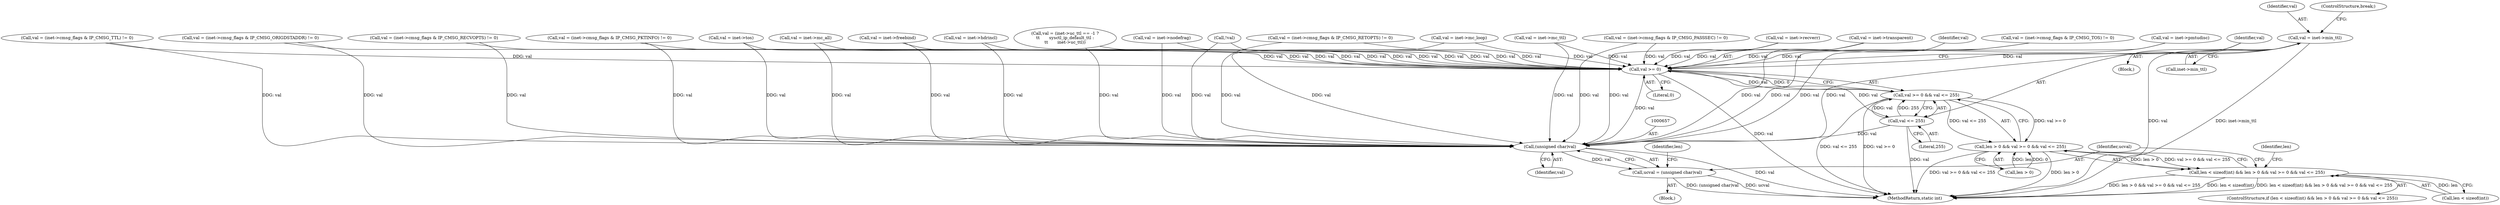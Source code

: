 digraph "0_linux_f6d8bd051c391c1c0458a30b2a7abcd939329259_25@pointer" {
"1000621" [label="(Call,val = inet->min_ttl)"];
"1000646" [label="(Call,val >= 0)"];
"1000645" [label="(Call,val >= 0 && val <= 255)"];
"1000641" [label="(Call,len > 0 && val >= 0 && val <= 255)"];
"1000636" [label="(Call,len < sizeof(int) && len > 0 && val >= 0 && val <= 255)"];
"1000649" [label="(Call,val <= 255)"];
"1000656" [label="(Call,(unsigned char)val)"];
"1000654" [label="(Call,ucval = (unsigned char)val)"];
"1000648" [label="(Literal,0)"];
"1000327" [label="(Call,val = inet->pmtudisc)"];
"1000658" [label="(Identifier,val)"];
"1000370" [label="(Call,val = inet->mc_ttl)"];
"1000637" [label="(Call,len < sizeof(int))"];
"1000247" [label="(Call,val = (inet->cmsg_flags & IP_CMSG_RECVOPTS) != 0)"];
"1000646" [label="(Call,val >= 0)"];
"1000258" [label="(Call,val = (inet->cmsg_flags & IP_CMSG_RETOPTS) != 0)"];
"1000649" [label="(Call,val <= 255)"];
"1000622" [label="(Identifier,val)"];
"1000291" [label="(Call,val = inet->tos)"];
"1000652" [label="(Block,)"];
"1000225" [label="(Call,val = (inet->cmsg_flags & IP_CMSG_TTL) != 0)"];
"1000498" [label="(Call,val = inet->mc_all)"];
"1000660" [label="(Identifier,len)"];
"1000698" [label="(MethodReturn,static int)"];
"1000353" [label="(Call,!val)"];
"1000626" [label="(ControlStructure,break;)"];
"1000636" [label="(Call,len < sizeof(int) && len > 0 && val >= 0 && val <= 255)"];
"1000650" [label="(Identifier,val)"];
"1000148" [label="(Block,)"];
"1000214" [label="(Call,val = (inet->cmsg_flags & IP_CMSG_PKTINFO) != 0)"];
"1000298" [label="(Call,val = (inet->uc_ttl == -1 ?\n\t\t       sysctl_ip_default_ttl :\n\t\t       inet->uc_ttl))"];
"1000656" [label="(Call,(unsigned char)val)"];
"1000621" [label="(Call,val = inet->min_ttl)"];
"1000320" [label="(Call,val = inet->nodefrag)"];
"1000635" [label="(ControlStructure,if (len < sizeof(int) && len > 0 && val >= 0 && val <= 255))"];
"1000377" [label="(Call,val = inet->mc_loop)"];
"1000623" [label="(Call,inet->min_ttl)"];
"1000655" [label="(Identifier,ucval)"];
"1000269" [label="(Call,val = (inet->cmsg_flags & IP_CMSG_PASSSEC) != 0)"];
"1000645" [label="(Call,val >= 0 && val <= 255)"];
"1000654" [label="(Call,ucval = (unsigned char)val)"];
"1000642" [label="(Call,len > 0)"];
"1000280" [label="(Call,val = (inet->cmsg_flags & IP_CMSG_ORIGDSTADDR) != 0)"];
"1000313" [label="(Call,val = inet->hdrincl)"];
"1000647" [label="(Identifier,val)"];
"1000614" [label="(Call,val = inet->transparent)"];
"1000682" [label="(Identifier,len)"];
"1000651" [label="(Literal,255)"];
"1000607" [label="(Call,val = inet->freebind)"];
"1000363" [label="(Call,val = inet->recverr)"];
"1000236" [label="(Call,val = (inet->cmsg_flags & IP_CMSG_TOS) != 0)"];
"1000641" [label="(Call,len > 0 && val >= 0 && val <= 255)"];
"1000621" -> "1000148"  [label="AST: "];
"1000621" -> "1000623"  [label="CFG: "];
"1000622" -> "1000621"  [label="AST: "];
"1000623" -> "1000621"  [label="AST: "];
"1000626" -> "1000621"  [label="CFG: "];
"1000621" -> "1000698"  [label="DDG: val"];
"1000621" -> "1000698"  [label="DDG: inet->min_ttl"];
"1000621" -> "1000646"  [label="DDG: val"];
"1000621" -> "1000656"  [label="DDG: val"];
"1000646" -> "1000645"  [label="AST: "];
"1000646" -> "1000648"  [label="CFG: "];
"1000647" -> "1000646"  [label="AST: "];
"1000648" -> "1000646"  [label="AST: "];
"1000650" -> "1000646"  [label="CFG: "];
"1000645" -> "1000646"  [label="CFG: "];
"1000646" -> "1000698"  [label="DDG: val"];
"1000646" -> "1000645"  [label="DDG: val"];
"1000646" -> "1000645"  [label="DDG: 0"];
"1000363" -> "1000646"  [label="DDG: val"];
"1000607" -> "1000646"  [label="DDG: val"];
"1000327" -> "1000646"  [label="DDG: val"];
"1000377" -> "1000646"  [label="DDG: val"];
"1000280" -> "1000646"  [label="DDG: val"];
"1000313" -> "1000646"  [label="DDG: val"];
"1000370" -> "1000646"  [label="DDG: val"];
"1000258" -> "1000646"  [label="DDG: val"];
"1000247" -> "1000646"  [label="DDG: val"];
"1000291" -> "1000646"  [label="DDG: val"];
"1000236" -> "1000646"  [label="DDG: val"];
"1000225" -> "1000646"  [label="DDG: val"];
"1000298" -> "1000646"  [label="DDG: val"];
"1000614" -> "1000646"  [label="DDG: val"];
"1000498" -> "1000646"  [label="DDG: val"];
"1000214" -> "1000646"  [label="DDG: val"];
"1000269" -> "1000646"  [label="DDG: val"];
"1000353" -> "1000646"  [label="DDG: val"];
"1000320" -> "1000646"  [label="DDG: val"];
"1000646" -> "1000649"  [label="DDG: val"];
"1000646" -> "1000656"  [label="DDG: val"];
"1000645" -> "1000641"  [label="AST: "];
"1000645" -> "1000649"  [label="CFG: "];
"1000649" -> "1000645"  [label="AST: "];
"1000641" -> "1000645"  [label="CFG: "];
"1000645" -> "1000698"  [label="DDG: val >= 0"];
"1000645" -> "1000698"  [label="DDG: val <= 255"];
"1000645" -> "1000641"  [label="DDG: val >= 0"];
"1000645" -> "1000641"  [label="DDG: val <= 255"];
"1000649" -> "1000645"  [label="DDG: val"];
"1000649" -> "1000645"  [label="DDG: 255"];
"1000641" -> "1000636"  [label="AST: "];
"1000641" -> "1000642"  [label="CFG: "];
"1000642" -> "1000641"  [label="AST: "];
"1000636" -> "1000641"  [label="CFG: "];
"1000641" -> "1000698"  [label="DDG: val >= 0 && val <= 255"];
"1000641" -> "1000698"  [label="DDG: len > 0"];
"1000641" -> "1000636"  [label="DDG: len > 0"];
"1000641" -> "1000636"  [label="DDG: val >= 0 && val <= 255"];
"1000642" -> "1000641"  [label="DDG: len"];
"1000642" -> "1000641"  [label="DDG: 0"];
"1000636" -> "1000635"  [label="AST: "];
"1000636" -> "1000637"  [label="CFG: "];
"1000637" -> "1000636"  [label="AST: "];
"1000655" -> "1000636"  [label="CFG: "];
"1000682" -> "1000636"  [label="CFG: "];
"1000636" -> "1000698"  [label="DDG: len > 0 && val >= 0 && val <= 255"];
"1000636" -> "1000698"  [label="DDG: len < sizeof(int)"];
"1000636" -> "1000698"  [label="DDG: len < sizeof(int) && len > 0 && val >= 0 && val <= 255"];
"1000637" -> "1000636"  [label="DDG: len"];
"1000649" -> "1000651"  [label="CFG: "];
"1000650" -> "1000649"  [label="AST: "];
"1000651" -> "1000649"  [label="AST: "];
"1000649" -> "1000698"  [label="DDG: val"];
"1000649" -> "1000656"  [label="DDG: val"];
"1000656" -> "1000654"  [label="AST: "];
"1000656" -> "1000658"  [label="CFG: "];
"1000657" -> "1000656"  [label="AST: "];
"1000658" -> "1000656"  [label="AST: "];
"1000654" -> "1000656"  [label="CFG: "];
"1000656" -> "1000698"  [label="DDG: val"];
"1000656" -> "1000654"  [label="DDG: val"];
"1000363" -> "1000656"  [label="DDG: val"];
"1000607" -> "1000656"  [label="DDG: val"];
"1000327" -> "1000656"  [label="DDG: val"];
"1000377" -> "1000656"  [label="DDG: val"];
"1000280" -> "1000656"  [label="DDG: val"];
"1000313" -> "1000656"  [label="DDG: val"];
"1000370" -> "1000656"  [label="DDG: val"];
"1000258" -> "1000656"  [label="DDG: val"];
"1000247" -> "1000656"  [label="DDG: val"];
"1000291" -> "1000656"  [label="DDG: val"];
"1000236" -> "1000656"  [label="DDG: val"];
"1000225" -> "1000656"  [label="DDG: val"];
"1000298" -> "1000656"  [label="DDG: val"];
"1000614" -> "1000656"  [label="DDG: val"];
"1000498" -> "1000656"  [label="DDG: val"];
"1000214" -> "1000656"  [label="DDG: val"];
"1000269" -> "1000656"  [label="DDG: val"];
"1000353" -> "1000656"  [label="DDG: val"];
"1000320" -> "1000656"  [label="DDG: val"];
"1000654" -> "1000652"  [label="AST: "];
"1000655" -> "1000654"  [label="AST: "];
"1000660" -> "1000654"  [label="CFG: "];
"1000654" -> "1000698"  [label="DDG: (unsigned char)val"];
"1000654" -> "1000698"  [label="DDG: ucval"];
}
